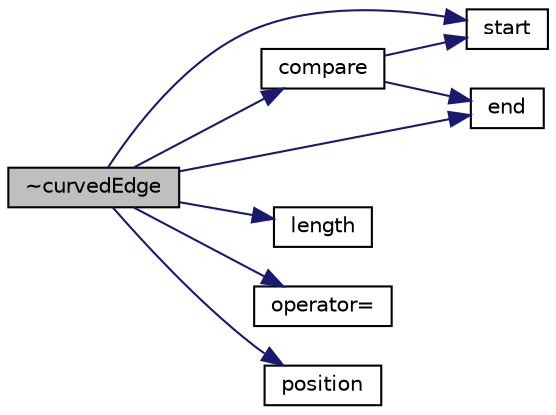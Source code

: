 digraph "~curvedEdge"
{
  bgcolor="transparent";
  edge [fontname="Helvetica",fontsize="10",labelfontname="Helvetica",labelfontsize="10"];
  node [fontname="Helvetica",fontsize="10",shape=record];
  rankdir="LR";
  Node1 [label="~curvedEdge",height=0.2,width=0.4,color="black", fillcolor="grey75", style="filled", fontcolor="black"];
  Node1 -> Node2 [color="midnightblue",fontsize="10",style="solid",fontname="Helvetica"];
  Node2 [label="compare",height=0.2,width=0.4,color="black",URL="$a00453.html#a5b747fb686c512962b79efb1609733de",tooltip="Compare the given start and end points with this curve. "];
  Node2 -> Node3 [color="midnightblue",fontsize="10",style="solid",fontname="Helvetica"];
  Node3 [label="start",height=0.2,width=0.4,color="black",URL="$a00453.html#a96b607a9a9baa575783b4af443ef613f",tooltip="Return label of start point. "];
  Node2 -> Node4 [color="midnightblue",fontsize="10",style="solid",fontname="Helvetica"];
  Node4 [label="end",height=0.2,width=0.4,color="black",URL="$a00453.html#a8ed0e876210c2c116b5694307a830518",tooltip="Return label of end point. "];
  Node1 -> Node4 [color="midnightblue",fontsize="10",style="solid",fontname="Helvetica"];
  Node1 -> Node5 [color="midnightblue",fontsize="10",style="solid",fontname="Helvetica"];
  Node5 [label="length",height=0.2,width=0.4,color="black",URL="$a00453.html#a0de10e756f45bde0b12fc44f080ecce7",tooltip="Return the length of the curve. "];
  Node1 -> Node6 [color="midnightblue",fontsize="10",style="solid",fontname="Helvetica"];
  Node6 [label="operator=",height=0.2,width=0.4,color="black",URL="$a00453.html#ae89a8c064c62b0b83367cfad54c35e6e"];
  Node1 -> Node7 [color="midnightblue",fontsize="10",style="solid",fontname="Helvetica"];
  Node7 [label="position",height=0.2,width=0.4,color="black",URL="$a00453.html#a284d52f98b4e123f62e83cc339d69f54",tooltip="Return the point position corresponding to the curve parameter. "];
  Node1 -> Node3 [color="midnightblue",fontsize="10",style="solid",fontname="Helvetica"];
}
